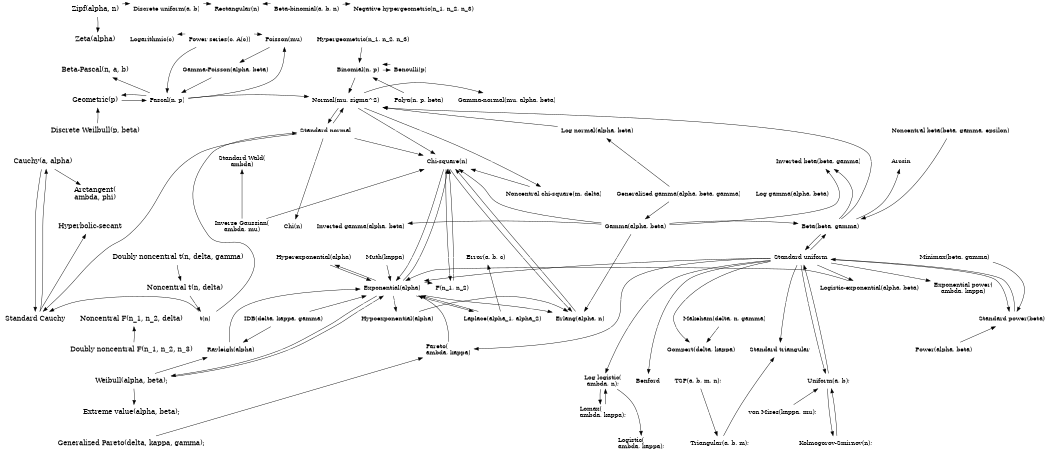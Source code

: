                     /* prob-relat.dot,  3 Mar 14 */

digraph G {

/*   ranksep = 0.7; */
   arrowsize=0.8;
   size = "7.0,11.0";

   {
   node [color = white, shape = plaintext, fontsize = 16];
   rankdir = TB;

   edge [color=white, weight=100];
Zipf -> Zeta ->
   Beta_Pascal ->
   Geometric ->
   Discrete_Weilbull ->
   Arctangent ->
   Hyperbolic_secant ->
   Cauchy ->
   Standard_Cauchy ->
   Noncentral_t ->
   Doubly_noncentral_t ->
   Noncentral_F ->
   Doubly_noncentral_F ->
   Weibull ->
   Extreme_value -> Generalized_Pareto;
   }

   node[color=white, fontsize=14];
/*   nodesep=0.05;
   minlen=0.2;
*/

   node [shape=box];
   edge[dir=forward, weight=1];
/*   rankdir = LR; */


   {rank = same;
   edge [ color=white];
	Zipf ->
	Discrete_uniform ->
	Rectangular ->
	Beta_binomial ->
	Negative_hypergeometric ;

	Zipf[label="Zipf(\alpha, n)"];
	Discrete_uniform[label="Discrete uniform(a, b)"];
	Rectangular[label="Rectangular(n)"];
	Beta_binomial[label="Beta-binomial(a, b, n)"];
	Negative_hypergeometric[label="Negative hypergeometric(n_1, n_2, n_3)"];
   }

   {rank = same;
   edge [ color=white];
	Zeta ->
	Logarithmic ->
	Power_series ->
	Poisson ->
	Hypergeometric;

	Zeta[label="Zeta(\alpha)"];
	Logarithmic[label="Logarithmic(c)"];
	Power_series[label="Power series(c, A(c))"];
	Poisson[label="Poisson(\mu)"];
	Hypergeometric[label="Hypergeometric(n_1, n_2, n_3)"];
   }

   {rank = same;
   edge [ color=white];
	Beta_Pascal ->
	Gamma_Poisson ->
	Binomial ->
	Benoulli;

	Beta_Pascal[label="Beta-Pascal(n, a, b)"];
	Gamma_Poisson[label="Gamma-Poisson(\alpha, \beta)"];
	Binomial[label="Binomial(n, p)"];
	Benoulli[label="Benoulli(p)"];
   }

   {rank = same;
   edge [ color=white];
	Geometric ->
	Pascal ->
	Normal ->
	Polya ->
	Gamma_normal;

	Geometric[label="Geometric(p)"];
	Pascal[label="Pascal(n, p)"];
	Normal[label="Normal(\mu, \sigma^2)"];
	Polya[label="Polya(n, p, \beta)"];
	Gamma_normal[label="Gamma-normal(\mu, \alpha, \beta)"];
   }

   {rank = same;
   edge [ color=white];
	Discrete_Weilbull ->
	Standard_normal ->
	Log_normal ->
	Noncentral_beta;

	Discrete_Weilbull[label="Discrete Weilbull(p, \beta)"];
	Standard_normal[label="Standard normal"];
	Log_normal[label="Log normal(\alpha, \beta)"];
	Noncentral_beta[label="Noncentral beta(\beta, \gamma, \epsilon)"];
   }

   {rank = same;
   edge [ color=white];
	Arctangent ->
	Noncentral_chi_square ->
	Log_gamma ->
	Generalized_gamma;

	Arctangent[label="Arctangent(\lambda, \phi)"];
	Noncentral_chi_square[label="Noncentral chi-square(m, \delta)"];
	Log_gamma[label="Log gamma(\alpha, \beta)"];
	Generalized_gamma[label="Generalized gamma(\alpha, \beta, \gamma)"];
   }

   {rank = same;
   edge [ color=white];
	Hyperbolic_secant ->
	Inverse_Gaussian ->
	Chi ->
	Inverted_gamma ->
	Gamma ->
	Beta;

	Hyperbolic_secant[label="Hyperbolic-secant"];
	Inverse_Gaussian[label="Inverse Gaussian(\lambda, \mu)"];
	Chi[label="Chi(n)"];
	Inverted_gamma[label="Inverted gamma(\alpha, \beta)"];
	Gamma[label="Gamma(\alpha, \beta)"];
	Beta[label="Beta(\beta, \gamma)"];
   }

   {rank = same;
   edge [ color=white];
	Cauchy ->
	Standard_Wald ->
	Chi_square ->
	Inverted_beta ->
	Arcsin;

	Cauchy[label="Cauchy(a, \alpha)"];
	Standard_Wald[label="Standard Wald(\lambda)"];
	Chi_square[label="Chi-square(n)"];
	Inverted_beta[label="Inverted beta(\beta, \gamma)"];
	Arcsin[label="Arcsin"];
   }

   {rank = same;
   edge [ color=white];
	Standard_Cauchy ->
	t ->
	Hypoexponential ->
	Erlang ->
	Makeham;

	Standard_Cauchy[label="Standard Cauchy"];
	t[label="t(n)"];
	Hypoexponential[label="Hypoexponential(\alpha)"];
	Erlang[label="Erlang(\alpha, n)"];
	Makeham[label="Makeham(\delta, n, \gamma)"];
   }

   {rank = same;
	Gompert[label="Gompert(\delta, \kappa)"];
   }

   {rank = same;
   edge [ color=white];
	Noncentral_t ->
	F ->
	Exponential ->
	Logistic_exponential ->
	Exponential_power;

	Noncentral_t[label="Noncentral t(n, \delta)"];
	F[label="F(n_1, n_2)"];
	Exponential[label="Exponential(\alpha)"];
	Logistic_exponential[label="Logistic-exponential(\alpha, \beta)"];
	Exponential_power[label="Exponential power(\lambda, \kappa)"];
   }

   {rank = same;
   edge [ color=white];
	Doubly_noncentral_t ->
	Hyperexponential ->
	Muth ->
	Error ->
	Standard_uniform ->
	Minimax;

	Doubly_noncentral_t[label="Doubly noncentral t(n, \delta, \gamma)"];
	Hyperexponential[label="Hyperexponential(\alpha)"];
	Muth[label="Muth(\kappa)"];
	Error[label="Error(a, b, c)"];
	Standard_uniform[label="Standard uniform"];
	Minimax[label="Minimax(\beta, \gamma)"];
   }

   {rank = same;
   edge [ color=white];
	Noncentral_F ->
	IDB ->
	Laplace ->
	Standard_power;

	Noncentral_F[label="Noncentral F(n_1, n_2, \delta)"];
	IDB[label="IDB(\delta, \kappa, \gamma)"];
	Laplace[label="Laplace(\alpha_1, \alpha_2)"];
	Standard_power[label="Standard power(\beta)"];
   }

   {rank = same;
   edge [ color=white];
	Doubly_noncentral_F ->
	Rayleigh ->
	Pareto ->
	Standard_triangular ->
	Power;

	Doubly_noncentral_F[label="Doubly noncentral F(n_1, n_2, n_3)"];
	Rayleigh[label="Rayleigh(\alpha)"];
	Pareto[label="Pareto(\lambda, \kappa)"];
	Standard_triangular[label="Standard triangular"];
	Power[label="Power(\alpha, \beta)"];
   }

   {rank = same;
   edge [ color=white];
	Weibull ->
	Log_logistic ->
	Benford ->
	TSP ->
	Uniform;

	Weibull[label="Weibull(\alpha, \beta);"]
	Log_logistic[label="Log logistic(\lambda, n);"]
	Benford[label="Benford"];
	TSP[label="TSP(a, b, m, n);"]
	Uniform[label="Uniform(a, b);"]
   }

   {rank = same;
   edge [ color=white];
	Extreme_value ->
	Lomax ->
	von_Mises;
	Extreme_value[label="Extreme value(\alpha, \beta);"]
	Lomax[label="Lomax(\lambda, \kappa);"]
	von_Mises[label="von Mises(\kappa, \mu);"]
   }

   {rank = same;
   edge [ color=white];
	Generalized_Pareto ->
	Logistic ->
	Triangular ->
	Kolmogorov_Smirnov;

	Generalized_Pareto[label="Generalized Pareto(\delta, \kappa, \gamma);"]
	Logistic[label="Logistic(\lambda, \kappa);"]
	Triangular[label="Triangular(a, b, m);"]
	Kolmogorov_Smirnov[label="Kolmogorov-Smirnov(n);"]
   }


   Zipf -> { Discrete_uniform; Zeta };
   Discrete_uniform -> Rectangular;
   Beta_binomial -> { Rectangular; Negative_hypergeometric };

   Power_series -> { Logarithmic; Poisson; Pascal };
   Poisson -> Gamma_Poisson;
   Hypergeometric -> Binomial;

   Gamma_Poisson -> Pascal;
   Binomial -> { Benoulli; Normal }
   Benoulli -> Binomial;

   Geometric -> Pascal;
   Pascal -> { Geometric; Beta_Pascal; Poisson; Normal };
   Normal -> { Gamma_normal; Chi_square; Noncentral_chi_square; Standard_normal };
   Polya -> Binomial;

   Discrete_Weilbull -> Geometric;
   Standard_normal -> { Normal; Chi; Chi_square; Standard_Cauchy };
   Log_normal -> Normal;
   Noncentral_beta -> Beta;

   Noncentral_chi_square -> Chi_square;
   Generalized_gamma -> { Log_normal; Gamma };

   Inverse_Gaussian -> { Chi_square; Standard_Wald };
   Gamma -> { Inverted_gamma; Beta; Inverted_beta; Erlang; Chi_square };
   Beta -> { Normal; Arcsin; Standard_uniform; Inverted_beta };

   Cauchy -> { Standard_Cauchy; Arctangent };
   Chi_square -> { Erlang; Exponential; F };

   Standard_Cauchy -> { Cauchy; Hyperbolic_secant };
   t -> { Standard_Cauchy; Standard_normal };
   Hypoexponential -> Erlang;
   Erlang -> Chi_square;
   Makeham -> Gompert;

   Noncentral_t -> t;
   F -> Chi_square;
   Exponential -> { Chi_square; Hypoexponential; Erlang; Laplace; Weibull; Hyperexponential; F };
   Logistic_exponential -> Exponential;

   Doubly_noncentral_t -> Noncentral_t;
   Hyperexponential -> Exponential;
   Muth -> Exponential;
   Standard_uniform -> { Exponential; Logistic_exponential; Beta; Gompert; Exponential_power; Standard_power; Uniform; Standard_triangular; Benford; Log_logistic; Pareto };
   Minimax -> Standard_power;

   IDB -> { Rayleigh; Exponential };
   Laplace -> { Exponential; Error };
   Standard_power -> Standard_uniform;

   Doubly_noncentral_F -> Noncentral_F;
   Rayleigh -> Exponential;
   Pareto -> Exponential;
   Power -> Standard_power;

   Weibull -> { Rayleigh; Exponential; Extreme_value };
   Log_logistic -> { Logistic; Lomax };
   TSP -> Triangular;
   Uniform -> { Standard_uniform; Kolmogorov_Smirnov };

   Lomax -> Log_logistic;
   von_Mises -> Uniform;

   Generalized_Pareto -> Pareto;
   Triangular -> Standard_triangular;
   Kolmogorov_Smirnov -> Uniform;
}



